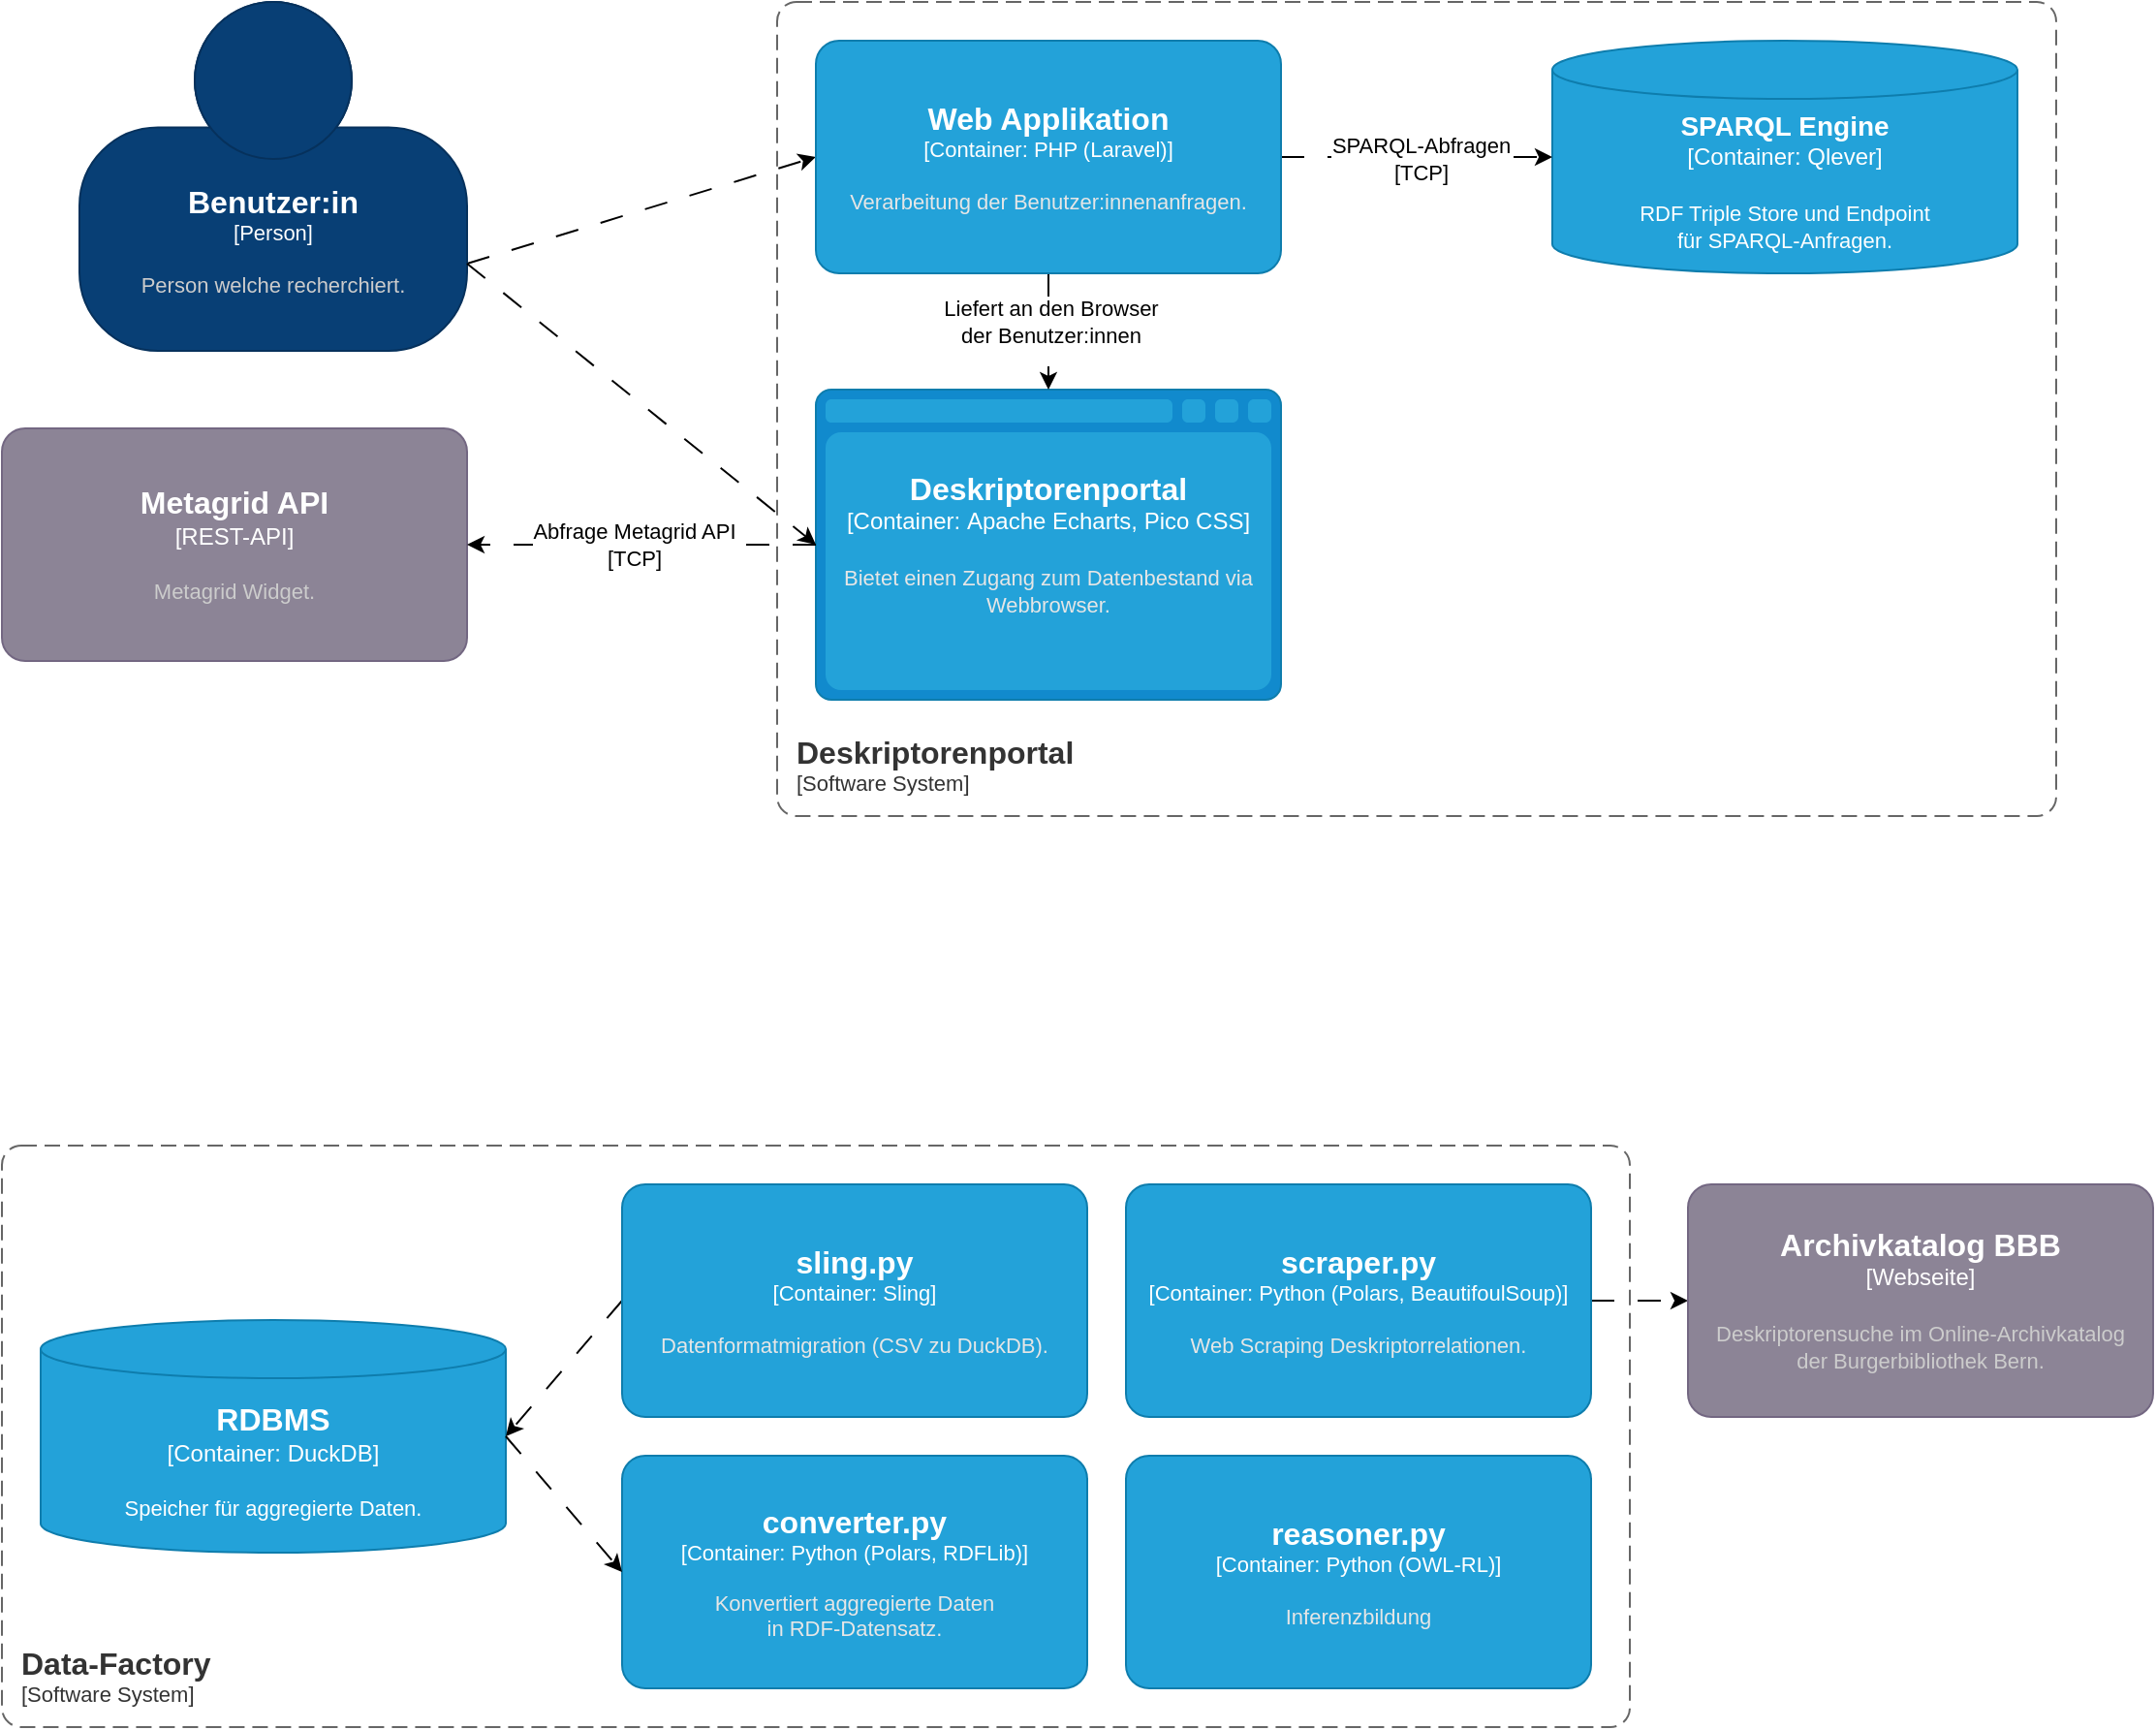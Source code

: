 <mxfile version="26.0.3">
  <diagram name="Seite-1" id="Fh3o327mbMo_3nkY4QW4">
    <mxGraphModel dx="1366" dy="1705" grid="1" gridSize="10" guides="1" tooltips="1" connect="1" arrows="1" fold="1" page="1" pageScale="1" pageWidth="827" pageHeight="1169" math="0" shadow="0">
      <root>
        <mxCell id="0" />
        <mxCell id="1" parent="0" />
        <mxCell id="TKOOJ7FrXuCLbUddgnAH-12" style="rounded=0;orthogonalLoop=1;jettySize=auto;html=1;exitX=1;exitY=0.75;exitDx=0;exitDy=0;exitPerimeter=0;dashed=1;dashPattern=12 12;entryX=0;entryY=0.5;entryDx=0;entryDy=0;entryPerimeter=0;" parent="1" source="TKOOJ7FrXuCLbUddgnAH-1" target="TKOOJ7FrXuCLbUddgnAH-6" edge="1">
          <mxGeometry relative="1" as="geometry" />
        </mxCell>
        <object placeholders="1" c4Name="Benutzer:in" c4Type="Person" c4Description="Person welche recherchiert." label="&lt;font style=&quot;font-size: 16px&quot;&gt;&lt;b&gt;%c4Name%&lt;/b&gt;&lt;/font&gt;&lt;div&gt;[%c4Type%]&lt;/div&gt;&lt;br&gt;&lt;div&gt;&lt;font style=&quot;font-size: 11px&quot;&gt;&lt;font color=&quot;#cccccc&quot;&gt;%c4Description%&lt;/font&gt;&lt;/div&gt;" id="TKOOJ7FrXuCLbUddgnAH-1">
          <mxCell style="html=1;fontSize=11;dashed=0;whiteSpace=wrap;fillColor=#083F75;strokeColor=#06315C;fontColor=#ffffff;shape=mxgraph.c4.person2;align=center;metaEdit=1;points=[[0.5,0,0],[1,0.5,0],[1,0.75,0],[0.75,1,0],[0.5,1,0],[0.25,1,0],[0,0.75,0],[0,0.5,0]];resizable=0;" parent="1" vertex="1">
            <mxGeometry x="80" y="290" width="200" height="180" as="geometry" />
          </mxCell>
        </object>
        <object placeholders="1" c4Name="SPARQL Engine" c4Type="Container" c4Technology="Qlever" c4Description="RDF Triple Store und Endpoint&lt;br&gt; für SPARQL-Anfragen." label="&lt;font style=&quot;font-size: 14px&quot;&gt;&lt;b&gt;%c4Name%&lt;/b&gt;&lt;/font&gt;&lt;div&gt;[%c4Type%:&amp;nbsp;%c4Technology%]&lt;/div&gt;&lt;br&gt;&lt;div&gt;&lt;font style=&quot;font-size: 11px&quot;&gt;&lt;font color=&quot;#FFF&quot;&gt;%c4Description%&lt;/font&gt;&lt;/div&gt;" id="TKOOJ7FrXuCLbUddgnAH-3">
          <mxCell style="shape=cylinder3;size=15;whiteSpace=wrap;html=1;boundedLbl=1;rounded=0;labelBackgroundColor=none;fillColor=#23A2D9;fontSize=12;fontColor=#ffffff;align=center;strokeColor=#0E7DAD;metaEdit=1;points=[[0.5,0,0],[1,0.25,0],[1,0.5,0],[1,0.75,0],[0.5,1,0],[0,0.75,0],[0,0.5,0],[0,0.25,0]];resizable=0;" parent="1" vertex="1">
            <mxGeometry x="840" y="310" width="240" height="120" as="geometry" />
          </mxCell>
        </object>
        <object placeholders="1" c4Name="Deskriptorenportal" c4Type="Container" c4Technology="Apache Echarts, Pico CSS" c4Description="Bietet einen Zugang zum Datenbestand via Webbrowser." label="&lt;font style=&quot;font-size: 16px&quot;&gt;&lt;b&gt;%c4Name%&lt;/b&gt;&lt;/font&gt;&lt;div&gt;[%c4Type%:&amp;nbsp;%c4Technology%]&lt;/div&gt;&lt;br&gt;&lt;div&gt;&lt;font style=&quot;font-size: 11px&quot;&gt;&lt;font color=&quot;#E6E6E6&quot;&gt;%c4Description%&lt;/font&gt;&lt;/div&gt;" id="TKOOJ7FrXuCLbUddgnAH-5">
          <mxCell style="shape=mxgraph.c4.webBrowserContainer2;whiteSpace=wrap;html=1;boundedLbl=1;rounded=0;labelBackgroundColor=none;strokeColor=#118ACD;fillColor=#23A2D9;strokeColor=#118ACD;strokeColor2=#0E7DAD;fontSize=12;fontColor=#ffffff;align=center;metaEdit=1;points=[[0.5,0,0],[1,0.25,0],[1,0.5,0],[1,0.75,0],[0.5,1,0],[0,0.75,0],[0,0.5,0],[0,0.25,0]];resizable=0;" parent="1" vertex="1">
            <mxGeometry x="460" y="490" width="240" height="160" as="geometry" />
          </mxCell>
        </object>
        <mxCell id="TKOOJ7FrXuCLbUddgnAH-7" style="rounded=0;orthogonalLoop=1;jettySize=auto;html=1;exitX=0.5;exitY=1;exitDx=0;exitDy=0;exitPerimeter=0;dashed=1;dashPattern=12 12;" parent="1" source="TKOOJ7FrXuCLbUddgnAH-6" target="TKOOJ7FrXuCLbUddgnAH-5" edge="1">
          <mxGeometry relative="1" as="geometry" />
        </mxCell>
        <mxCell id="TKOOJ7FrXuCLbUddgnAH-9" value="Liefert an den Browser &lt;br&gt;der Benutzer:innen" style="edgeLabel;html=1;align=center;verticalAlign=middle;resizable=0;points=[];" parent="TKOOJ7FrXuCLbUddgnAH-7" vertex="1" connectable="0">
          <mxGeometry x="-0.012" y="-2" relative="1" as="geometry">
            <mxPoint x="3" y="-5" as="offset" />
          </mxGeometry>
        </mxCell>
        <mxCell id="TKOOJ7FrXuCLbUddgnAH-10" style="rounded=0;orthogonalLoop=1;jettySize=auto;html=1;exitX=1;exitY=0.5;exitDx=0;exitDy=0;exitPerimeter=0;dashed=1;dashPattern=12 12;" parent="1" source="TKOOJ7FrXuCLbUddgnAH-6" target="TKOOJ7FrXuCLbUddgnAH-3" edge="1">
          <mxGeometry relative="1" as="geometry" />
        </mxCell>
        <mxCell id="TKOOJ7FrXuCLbUddgnAH-14" value="SPARQL-Abfragen &lt;br&gt;&lt;div&gt;[TCP]&lt;/div&gt;" style="edgeLabel;html=1;align=center;verticalAlign=middle;resizable=0;points=[];" parent="TKOOJ7FrXuCLbUddgnAH-10" vertex="1" connectable="0">
          <mxGeometry x="-0.271" y="-2" relative="1" as="geometry">
            <mxPoint x="21" y="-1" as="offset" />
          </mxGeometry>
        </mxCell>
        <object placeholders="1" c4Name="Web Applikation" c4Type="Container" c4Technology="PHP (Laravel)" c4Description="Verarbeitung der Benutzer:innenanfragen." label="&lt;font style=&quot;font-size: 16px&quot;&gt;&lt;b&gt;%c4Name%&lt;/b&gt;&lt;/font&gt;&lt;div&gt;[%c4Type%: %c4Technology%]&lt;/div&gt;&lt;br&gt;&lt;div&gt;&lt;font style=&quot;font-size: 11px&quot;&gt;&lt;font color=&quot;#E6E6E6&quot;&gt;%c4Description%&lt;/font&gt;&lt;/div&gt;" id="TKOOJ7FrXuCLbUddgnAH-6">
          <mxCell style="rounded=1;whiteSpace=wrap;html=1;fontSize=11;labelBackgroundColor=none;fillColor=#23A2D9;fontColor=#ffffff;align=center;arcSize=10;strokeColor=#0E7DAD;metaEdit=1;resizable=0;points=[[0.25,0,0],[0.5,0,0],[0.75,0,0],[1,0.25,0],[1,0.5,0],[1,0.75,0],[0.75,1,0],[0.5,1,0],[0.25,1,0],[0,0.75,0],[0,0.5,0],[0,0.25,0]];" parent="1" vertex="1">
            <mxGeometry x="460" y="310" width="240" height="120" as="geometry" />
          </mxCell>
        </object>
        <object placeholders="1" c4Name="Deskriptorenportal" c4Type="SystemScopeBoundary" c4Application="Software System" label="&lt;font style=&quot;font-size: 16px&quot;&gt;&lt;b&gt;&lt;div style=&quot;text-align: left&quot;&gt;%c4Name%&lt;/div&gt;&lt;/b&gt;&lt;/font&gt;&lt;div style=&quot;text-align: left&quot;&gt;[%c4Application%]&lt;/div&gt;" id="TKOOJ7FrXuCLbUddgnAH-11">
          <mxCell style="rounded=1;fontSize=11;whiteSpace=wrap;html=1;dashed=1;arcSize=20;fillColor=none;strokeColor=#666666;fontColor=#333333;labelBackgroundColor=none;align=left;verticalAlign=bottom;labelBorderColor=none;spacingTop=0;spacing=10;dashPattern=8 4;metaEdit=1;rotatable=0;perimeter=rectanglePerimeter;noLabel=0;labelPadding=0;allowArrows=0;connectable=0;expand=0;recursiveResize=0;editable=1;pointerEvents=0;absoluteArcSize=1;points=[[0.25,0,0],[0.5,0,0],[0.75,0,0],[1,0.25,0],[1,0.5,0],[1,0.75,0],[0.75,1,0],[0.5,1,0],[0.25,1,0],[0,0.75,0],[0,0.5,0],[0,0.25,0]];" parent="1" vertex="1">
            <mxGeometry x="440" y="290" width="660" height="420" as="geometry" />
          </mxCell>
        </object>
        <mxCell id="TKOOJ7FrXuCLbUddgnAH-13" style="rounded=0;orthogonalLoop=1;jettySize=auto;html=1;entryX=0;entryY=0.5;entryDx=0;entryDy=0;entryPerimeter=0;dashed=1;dashPattern=12 12;exitX=1;exitY=0.75;exitDx=0;exitDy=0;exitPerimeter=0;" parent="1" source="TKOOJ7FrXuCLbUddgnAH-1" target="TKOOJ7FrXuCLbUddgnAH-5" edge="1">
          <mxGeometry relative="1" as="geometry" />
        </mxCell>
        <object placeholders="1" c4Name="Data-Factory" c4Type="SystemScopeBoundary" c4Application="Software System" label="&lt;font style=&quot;font-size: 16px&quot;&gt;&lt;b&gt;&lt;div style=&quot;text-align: left&quot;&gt;%c4Name%&lt;/div&gt;&lt;/b&gt;&lt;/font&gt;&lt;div style=&quot;text-align: left&quot;&gt;[%c4Application%]&lt;/div&gt;" id="TKOOJ7FrXuCLbUddgnAH-15">
          <mxCell style="rounded=1;fontSize=11;whiteSpace=wrap;html=1;dashed=1;arcSize=20;fillColor=none;strokeColor=#666666;fontColor=#333333;labelBackgroundColor=none;align=left;verticalAlign=bottom;labelBorderColor=none;spacingTop=0;spacing=10;dashPattern=8 4;metaEdit=1;rotatable=0;perimeter=rectanglePerimeter;noLabel=0;labelPadding=0;allowArrows=0;connectable=0;expand=0;recursiveResize=0;editable=1;pointerEvents=0;absoluteArcSize=1;points=[[0.25,0,0],[0.5,0,0],[0.75,0,0],[1,0.25,0],[1,0.5,0],[1,0.75,0],[0.75,1,0],[0.5,1,0],[0.25,1,0],[0,0.75,0],[0,0.5,0],[0,0.25,0]];" parent="1" vertex="1">
            <mxGeometry x="40" y="880" width="840" height="300" as="geometry" />
          </mxCell>
        </object>
        <object placeholders="1" c4Name="RDBMS" c4Type="Container" c4Technology="DuckDB" c4Description="Speicher für aggregierte Daten." label="&lt;font style=&quot;font-size: 16px&quot;&gt;&lt;b&gt;%c4Name%&lt;/b&gt;&lt;/font&gt;&lt;div&gt;[%c4Type%:&amp;nbsp;%c4Technology%]&lt;/div&gt;&lt;br&gt;&lt;div&gt;&lt;font style=&quot;font-size: 11px&quot;&gt;&lt;font color=&quot;#FFF&quot;&gt;%c4Description%&lt;/font&gt;&lt;/div&gt;" id="TKOOJ7FrXuCLbUddgnAH-17">
          <mxCell style="shape=cylinder3;size=15;whiteSpace=wrap;html=1;boundedLbl=1;rounded=0;labelBackgroundColor=none;fillColor=#23A2D9;fontSize=12;fontColor=#ffffff;align=center;strokeColor=#0E7DAD;metaEdit=1;points=[[0.5,0,0],[1,0.25,0],[1,0.5,0],[1,0.75,0],[0.5,1,0],[0,0.75,0],[0,0.5,0],[0,0.25,0]];resizable=0;" parent="1" vertex="1">
            <mxGeometry x="60" y="970" width="240" height="120" as="geometry" />
          </mxCell>
        </object>
        <mxCell id="TKOOJ7FrXuCLbUddgnAH-24" style="rounded=0;orthogonalLoop=1;jettySize=auto;html=1;exitX=0;exitY=0.5;exitDx=0;exitDy=0;exitPerimeter=0;dashed=1;dashPattern=12 12;entryX=1;entryY=0.5;entryDx=0;entryDy=0;entryPerimeter=0;" parent="1" source="TKOOJ7FrXuCLbUddgnAH-18" target="TKOOJ7FrXuCLbUddgnAH-17" edge="1">
          <mxGeometry relative="1" as="geometry" />
        </mxCell>
        <object placeholders="1" c4Name="sling.py" c4Type="Container" c4Technology="Sling" c4Description="Datenformatmigration (CSV zu DuckDB)." label="&lt;font style=&quot;font-size: 16px&quot;&gt;&lt;b&gt;%c4Name%&lt;/b&gt;&lt;/font&gt;&lt;div&gt;[%c4Type%: %c4Technology%]&lt;/div&gt;&lt;br&gt;&lt;div&gt;&lt;font style=&quot;font-size: 11px&quot;&gt;&lt;font color=&quot;#E6E6E6&quot;&gt;%c4Description%&lt;/font&gt;&lt;/div&gt;" id="TKOOJ7FrXuCLbUddgnAH-18">
          <mxCell style="rounded=1;whiteSpace=wrap;html=1;fontSize=11;labelBackgroundColor=none;fillColor=#23A2D9;fontColor=#ffffff;align=center;arcSize=10;strokeColor=#0E7DAD;metaEdit=1;resizable=0;points=[[0.25,0,0],[0.5,0,0],[0.75,0,0],[1,0.25,0],[1,0.5,0],[1,0.75,0],[0.75,1,0],[0.5,1,0],[0.25,1,0],[0,0.75,0],[0,0.5,0],[0,0.25,0]];" parent="1" vertex="1">
            <mxGeometry x="360" y="900" width="240" height="120" as="geometry" />
          </mxCell>
        </object>
        <mxCell id="TKOOJ7FrXuCLbUddgnAH-23" style="rounded=0;orthogonalLoop=1;jettySize=auto;html=1;exitX=1;exitY=0.5;exitDx=0;exitDy=0;exitPerimeter=0;dashed=1;dashPattern=12 12;" parent="1" source="TKOOJ7FrXuCLbUddgnAH-19" target="TKOOJ7FrXuCLbUddgnAH-22" edge="1">
          <mxGeometry relative="1" as="geometry" />
        </mxCell>
        <object placeholders="1" c4Name="scraper.py" c4Type="Container" c4Technology="Python (Polars, BeautifoulSoup)" c4Description="Web Scraping Deskriptorrelationen." label="&lt;font style=&quot;font-size: 16px&quot;&gt;&lt;b&gt;%c4Name%&lt;/b&gt;&lt;/font&gt;&lt;div&gt;[%c4Type%: %c4Technology%]&lt;/div&gt;&lt;br&gt;&lt;div&gt;&lt;font style=&quot;font-size: 11px&quot;&gt;&lt;font color=&quot;#E6E6E6&quot;&gt;%c4Description%&lt;/font&gt;&lt;/div&gt;" id="TKOOJ7FrXuCLbUddgnAH-19">
          <mxCell style="rounded=1;whiteSpace=wrap;html=1;fontSize=11;labelBackgroundColor=none;fillColor=#23A2D9;fontColor=#ffffff;align=center;arcSize=10;strokeColor=#0E7DAD;metaEdit=1;resizable=0;points=[[0.25,0,0],[0.5,0,0],[0.75,0,0],[1,0.25,0],[1,0.5,0],[1,0.75,0],[0.75,1,0],[0.5,1,0],[0.25,1,0],[0,0.75,0],[0,0.5,0],[0,0.25,0]];" parent="1" vertex="1">
            <mxGeometry x="620" y="900" width="240" height="120" as="geometry" />
          </mxCell>
        </object>
        <object placeholders="1" c4Name="converter.py" c4Type="Container" c4Technology="Python (Polars, RDFLib)" c4Description="Konvertiert aggregierte Daten&lt;br&gt; in RDF-Datensatz." label="&lt;font style=&quot;font-size: 16px&quot;&gt;&lt;b&gt;%c4Name%&lt;/b&gt;&lt;/font&gt;&lt;div&gt;[%c4Type%: %c4Technology%]&lt;/div&gt;&lt;br&gt;&lt;div&gt;&lt;font style=&quot;font-size: 11px&quot;&gt;&lt;font color=&quot;#E6E6E6&quot;&gt;%c4Description%&lt;/font&gt;&lt;/div&gt;" id="TKOOJ7FrXuCLbUddgnAH-20">
          <mxCell style="rounded=1;whiteSpace=wrap;html=1;fontSize=11;labelBackgroundColor=none;fillColor=#23A2D9;fontColor=#ffffff;align=center;arcSize=10;strokeColor=#0E7DAD;metaEdit=1;resizable=0;points=[[0.25,0,0],[0.5,0,0],[0.75,0,0],[1,0.25,0],[1,0.5,0],[1,0.75,0],[0.75,1,0],[0.5,1,0],[0.25,1,0],[0,0.75,0],[0,0.5,0],[0,0.25,0]];" parent="1" vertex="1">
            <mxGeometry x="360" y="1040" width="240" height="120" as="geometry" />
          </mxCell>
        </object>
        <object placeholders="1" c4Name="reasoner.py" c4Type="Container" c4Technology="Python (OWL-RL)" c4Description="Inferenzbildung" label="&lt;font style=&quot;font-size: 16px&quot;&gt;&lt;b&gt;%c4Name%&lt;/b&gt;&lt;/font&gt;&lt;div&gt;[%c4Type%: %c4Technology%]&lt;/div&gt;&lt;br&gt;&lt;div&gt;&lt;font style=&quot;font-size: 11px&quot;&gt;&lt;font color=&quot;#E6E6E6&quot;&gt;%c4Description%&lt;/font&gt;&lt;/div&gt;" id="TKOOJ7FrXuCLbUddgnAH-21">
          <mxCell style="rounded=1;whiteSpace=wrap;html=1;fontSize=11;labelBackgroundColor=none;fillColor=#23A2D9;fontColor=#ffffff;align=center;arcSize=10;strokeColor=#0E7DAD;metaEdit=1;resizable=0;points=[[0.25,0,0],[0.5,0,0],[0.75,0,0],[1,0.25,0],[1,0.5,0],[1,0.75,0],[0.75,1,0],[0.5,1,0],[0.25,1,0],[0,0.75,0],[0,0.5,0],[0,0.25,0]];" parent="1" vertex="1">
            <mxGeometry x="620" y="1040" width="240" height="120" as="geometry" />
          </mxCell>
        </object>
        <object placeholders="1" c4Name="Archivkatalog BBB" c4Type="Webseite" c4Description="Deskriptorensuche im Online-Archivkatalog&lt;br&gt; der Burgerbibliothek Bern." label="&lt;font style=&quot;font-size: 16px&quot;&gt;&lt;b&gt;%c4Name%&lt;/b&gt;&lt;/font&gt;&lt;div&gt;[%c4Type%]&lt;/div&gt;&lt;br&gt;&lt;div&gt;&lt;font style=&quot;font-size: 11px&quot;&gt;&lt;font color=&quot;#cccccc&quot;&gt;%c4Description%&lt;/font&gt;&lt;/div&gt;" id="TKOOJ7FrXuCLbUddgnAH-22">
          <mxCell style="rounded=1;whiteSpace=wrap;html=1;labelBackgroundColor=none;fillColor=#8C8496;fontColor=#ffffff;align=center;arcSize=10;strokeColor=#736782;metaEdit=1;resizable=0;points=[[0.25,0,0],[0.5,0,0],[0.75,0,0],[1,0.25,0],[1,0.5,0],[1,0.75,0],[0.75,1,0],[0.5,1,0],[0.25,1,0],[0,0.75,0],[0,0.5,0],[0,0.25,0]];" parent="1" vertex="1">
            <mxGeometry x="910" y="900" width="240" height="120" as="geometry" />
          </mxCell>
        </object>
        <object placeholders="1" c4Name="Metagrid API" c4Type="REST-API" c4Description="Metagrid Widget." label="&lt;font style=&quot;font-size: 16px&quot;&gt;&lt;b&gt;%c4Name%&lt;/b&gt;&lt;/font&gt;&lt;div&gt;[%c4Type%]&lt;/div&gt;&lt;br&gt;&lt;div&gt;&lt;font style=&quot;font-size: 11px&quot;&gt;&lt;font color=&quot;#cccccc&quot;&gt;%c4Description%&lt;/font&gt;&lt;/div&gt;" id="nDUugynr7aaaKtocWSmK-3">
          <mxCell style="rounded=1;whiteSpace=wrap;html=1;labelBackgroundColor=none;fillColor=#8C8496;fontColor=#ffffff;align=center;arcSize=10;strokeColor=#736782;metaEdit=1;resizable=0;points=[[0.25,0,0],[0.5,0,0],[0.75,0,0],[1,0.25,0],[1,0.5,0],[1,0.75,0],[0.75,1,0],[0.5,1,0],[0.25,1,0],[0,0.75,0],[0,0.5,0],[0,0.25,0]];" parent="1" vertex="1">
            <mxGeometry x="40" y="510" width="240" height="120" as="geometry" />
          </mxCell>
        </object>
        <mxCell id="rk8Oe00xCAcymTSaSZzT-1" style="rounded=0;orthogonalLoop=1;jettySize=auto;html=1;exitX=1;exitY=0.5;exitDx=0;exitDy=0;exitPerimeter=0;entryX=0;entryY=0.5;entryDx=0;entryDy=0;entryPerimeter=0;dashed=1;dashPattern=12 12;" edge="1" parent="1" source="TKOOJ7FrXuCLbUddgnAH-17" target="TKOOJ7FrXuCLbUddgnAH-20">
          <mxGeometry relative="1" as="geometry" />
        </mxCell>
        <mxCell id="rk8Oe00xCAcymTSaSZzT-4" style="rounded=0;orthogonalLoop=1;jettySize=auto;html=1;exitX=0;exitY=0.5;exitDx=0;exitDy=0;exitPerimeter=0;entryX=1;entryY=0.5;entryDx=0;entryDy=0;entryPerimeter=0;dashed=1;dashPattern=12 12;" edge="1" parent="1" source="TKOOJ7FrXuCLbUddgnAH-5" target="nDUugynr7aaaKtocWSmK-3">
          <mxGeometry relative="1" as="geometry" />
        </mxCell>
        <mxCell id="rk8Oe00xCAcymTSaSZzT-5" value="&lt;div&gt;Abfrage Metagrid API&lt;/div&gt;&lt;div&gt;[TCP]&lt;br&gt;&lt;/div&gt;" style="edgeLabel;html=1;align=center;verticalAlign=middle;resizable=0;points=[];" vertex="1" connectable="0" parent="rk8Oe00xCAcymTSaSZzT-4">
          <mxGeometry x="-0.037" relative="1" as="geometry">
            <mxPoint x="-8" as="offset" />
          </mxGeometry>
        </mxCell>
      </root>
    </mxGraphModel>
  </diagram>
</mxfile>
